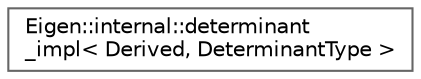 digraph "Graphical Class Hierarchy"
{
 // LATEX_PDF_SIZE
  bgcolor="transparent";
  edge [fontname=Helvetica,fontsize=10,labelfontname=Helvetica,labelfontsize=10];
  node [fontname=Helvetica,fontsize=10,shape=box,height=0.2,width=0.4];
  rankdir="LR";
  Node0 [id="Node000000",label="Eigen::internal::determinant\l_impl\< Derived, DeterminantType \>",height=0.2,width=0.4,color="grey40", fillcolor="white", style="filled",URL="$structEigen_1_1internal_1_1determinant__impl.html",tooltip=" "];
}
